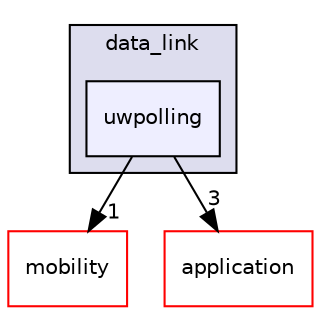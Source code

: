 digraph "uwpolling" {
  compound=true
  node [ fontsize="10", fontname="Helvetica"];
  edge [ labelfontsize="10", labelfontname="Helvetica"];
  subgraph clusterdir_f7bea17b332b01568654fe6fe9b8c8b6 {
    graph [ bgcolor="#ddddee", pencolor="black", label="data_link" fontname="Helvetica", fontsize="10", URL="dir_f7bea17b332b01568654fe6fe9b8c8b6.html"]
  dir_fd724b1bfd66437402cd3e6a176eb31f [shape=box, label="uwpolling", style="filled", fillcolor="#eeeeff", pencolor="black", URL="dir_fd724b1bfd66437402cd3e6a176eb31f.html"];
  }
  dir_741ab5b83fa2a202382e246d38fc7bcc [shape=box label="mobility" fillcolor="white" style="filled" color="red" URL="dir_741ab5b83fa2a202382e246d38fc7bcc.html"];
  dir_b285d5add5de2cf6cecd6895cc1a282d [shape=box label="application" fillcolor="white" style="filled" color="red" URL="dir_b285d5add5de2cf6cecd6895cc1a282d.html"];
  dir_fd724b1bfd66437402cd3e6a176eb31f->dir_741ab5b83fa2a202382e246d38fc7bcc [headlabel="1", labeldistance=1.5 headhref="dir_000022_000010.html"];
  dir_fd724b1bfd66437402cd3e6a176eb31f->dir_b285d5add5de2cf6cecd6895cc1a282d [headlabel="3", labeldistance=1.5 headhref="dir_000022_000006.html"];
}
